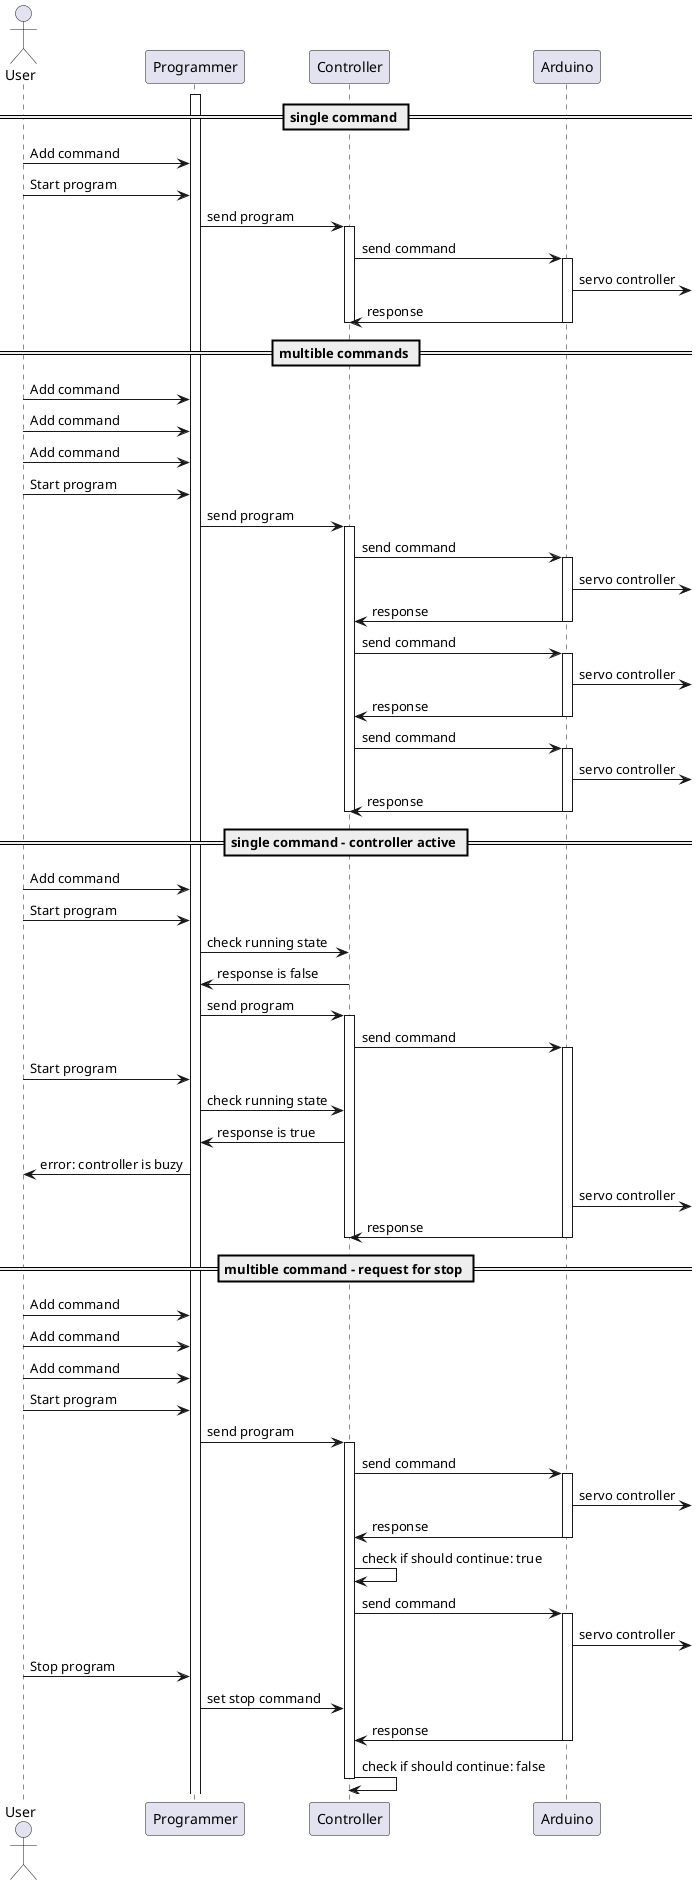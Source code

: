 @startuml
actor User
participant Programmer
participant Controller
participant Arduino

activate Programmer

== single command ==

User->Programmer: Add command
User->Programmer: Start program
Programmer->Controller: send program
activate Controller
Controller->Arduino: send command
activate Arduino
Arduino->]: servo controller 
Arduino->Controller: response
deactivate Arduino
deactivate Controller


== multible commands ==

User->Programmer: Add command
User->Programmer: Add command
User->Programmer: Add command
User->Programmer: Start program
Programmer->Controller: send program
activate Controller
Controller->Arduino: send command
activate Arduino
Arduino->]: servo controller 
Arduino->Controller: response
deactivate Arduino
Controller->Arduino: send command
activate Arduino
Arduino->]: servo controller 
Arduino->Controller: response
deactivate Arduino
Controller->Arduino: send command
activate Arduino
Arduino->]: servo controller 
Arduino->Controller: response
deactivate Arduino
deactivate Controller

== single command - controller active ==

User->Programmer: Add command
User->Programmer: Start program

Programmer->Controller: check running state
Controller->Programmer: response is false

Programmer->Controller: send program
activate Controller
Controller->Arduino: send command
activate Arduino

User->Programmer: Start program
Programmer->Controller: check running state
Controller->Programmer: response is true
Programmer->User: error: controller is buzy

Arduino->]: servo controller 
Arduino->Controller: response
deactivate Arduino
deactivate Controller

== multible command - request for stop ==

User->Programmer: Add command
User->Programmer: Add command
User->Programmer: Add command
User->Programmer: Start program
Programmer->Controller: send program
activate Controller
Controller->Arduino: send command
activate Arduino
Arduino->]: servo controller 
Arduino->Controller: response
deactivate Arduino

Controller->Controller: check if should continue: true

Controller->Arduino: send command
activate Arduino
Arduino->]: servo controller 

User->Programmer: Stop program
Programmer->Controller: set stop command

Arduino->Controller: response
deactivate Arduino

Controller->Controller: check if should continue: false
deactivate Controller

@enduml

